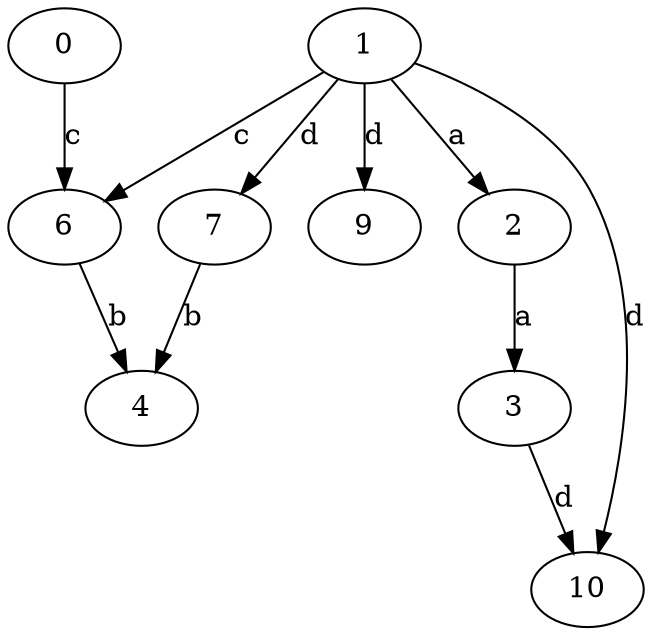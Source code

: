 strict digraph  {
2;
3;
4;
0;
1;
6;
7;
9;
10;
2 -> 3  [label=a];
3 -> 10  [label=d];
0 -> 6  [label=c];
1 -> 2  [label=a];
1 -> 6  [label=c];
1 -> 7  [label=d];
1 -> 9  [label=d];
1 -> 10  [label=d];
6 -> 4  [label=b];
7 -> 4  [label=b];
}
